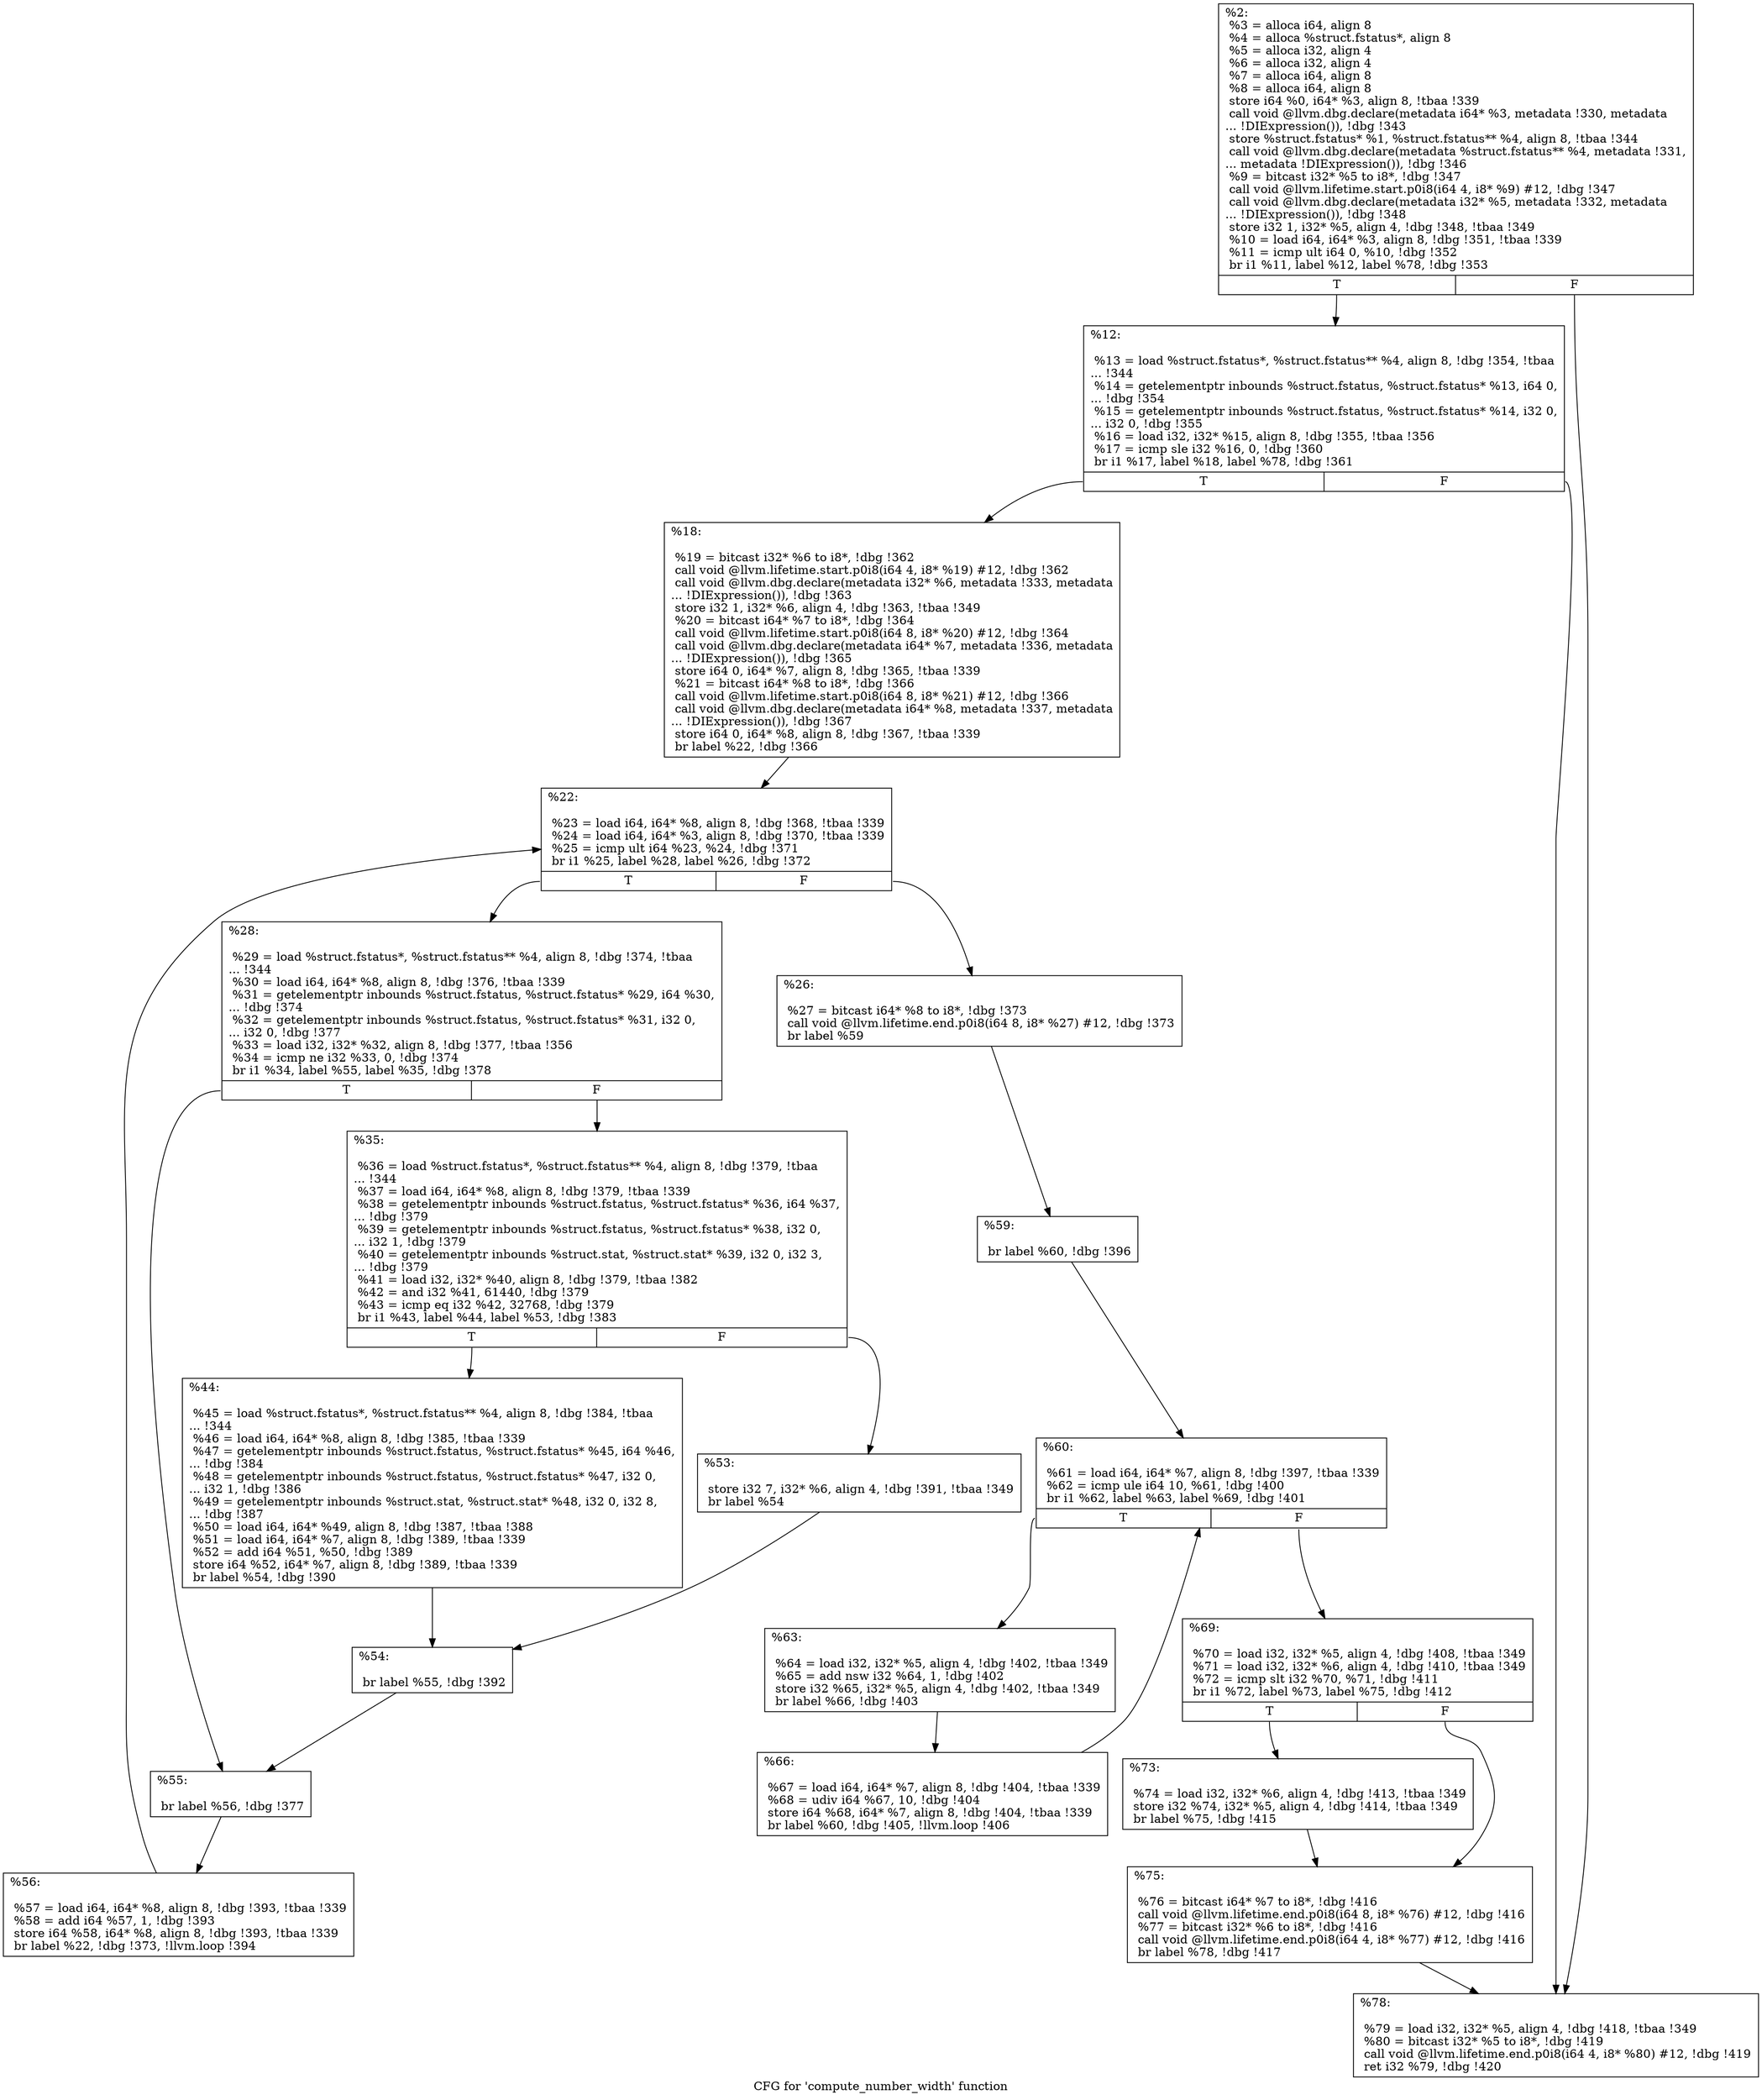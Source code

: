 digraph "CFG for 'compute_number_width' function" {
	label="CFG for 'compute_number_width' function";

	Node0x1b0a760 [shape=record,label="{%2:\l  %3 = alloca i64, align 8\l  %4 = alloca %struct.fstatus*, align 8\l  %5 = alloca i32, align 4\l  %6 = alloca i32, align 4\l  %7 = alloca i64, align 8\l  %8 = alloca i64, align 8\l  store i64 %0, i64* %3, align 8, !tbaa !339\l  call void @llvm.dbg.declare(metadata i64* %3, metadata !330, metadata\l... !DIExpression()), !dbg !343\l  store %struct.fstatus* %1, %struct.fstatus** %4, align 8, !tbaa !344\l  call void @llvm.dbg.declare(metadata %struct.fstatus** %4, metadata !331,\l... metadata !DIExpression()), !dbg !346\l  %9 = bitcast i32* %5 to i8*, !dbg !347\l  call void @llvm.lifetime.start.p0i8(i64 4, i8* %9) #12, !dbg !347\l  call void @llvm.dbg.declare(metadata i32* %5, metadata !332, metadata\l... !DIExpression()), !dbg !348\l  store i32 1, i32* %5, align 4, !dbg !348, !tbaa !349\l  %10 = load i64, i64* %3, align 8, !dbg !351, !tbaa !339\l  %11 = icmp ult i64 0, %10, !dbg !352\l  br i1 %11, label %12, label %78, !dbg !353\l|{<s0>T|<s1>F}}"];
	Node0x1b0a760:s0 -> Node0x1b03eb0;
	Node0x1b0a760:s1 -> Node0x1b04450;
	Node0x1b03eb0 [shape=record,label="{%12:\l\l  %13 = load %struct.fstatus*, %struct.fstatus** %4, align 8, !dbg !354, !tbaa\l... !344\l  %14 = getelementptr inbounds %struct.fstatus, %struct.fstatus* %13, i64 0,\l... !dbg !354\l  %15 = getelementptr inbounds %struct.fstatus, %struct.fstatus* %14, i32 0,\l... i32 0, !dbg !355\l  %16 = load i32, i32* %15, align 8, !dbg !355, !tbaa !356\l  %17 = icmp sle i32 %16, 0, !dbg !360\l  br i1 %17, label %18, label %78, !dbg !361\l|{<s0>T|<s1>F}}"];
	Node0x1b03eb0:s0 -> Node0x1b03f00;
	Node0x1b03eb0:s1 -> Node0x1b04450;
	Node0x1b03f00 [shape=record,label="{%18:\l\l  %19 = bitcast i32* %6 to i8*, !dbg !362\l  call void @llvm.lifetime.start.p0i8(i64 4, i8* %19) #12, !dbg !362\l  call void @llvm.dbg.declare(metadata i32* %6, metadata !333, metadata\l... !DIExpression()), !dbg !363\l  store i32 1, i32* %6, align 4, !dbg !363, !tbaa !349\l  %20 = bitcast i64* %7 to i8*, !dbg !364\l  call void @llvm.lifetime.start.p0i8(i64 8, i8* %20) #12, !dbg !364\l  call void @llvm.dbg.declare(metadata i64* %7, metadata !336, metadata\l... !DIExpression()), !dbg !365\l  store i64 0, i64* %7, align 8, !dbg !365, !tbaa !339\l  %21 = bitcast i64* %8 to i8*, !dbg !366\l  call void @llvm.lifetime.start.p0i8(i64 8, i8* %21) #12, !dbg !366\l  call void @llvm.dbg.declare(metadata i64* %8, metadata !337, metadata\l... !DIExpression()), !dbg !367\l  store i64 0, i64* %8, align 8, !dbg !367, !tbaa !339\l  br label %22, !dbg !366\l}"];
	Node0x1b03f00 -> Node0x1b03f50;
	Node0x1b03f50 [shape=record,label="{%22:\l\l  %23 = load i64, i64* %8, align 8, !dbg !368, !tbaa !339\l  %24 = load i64, i64* %3, align 8, !dbg !370, !tbaa !339\l  %25 = icmp ult i64 %23, %24, !dbg !371\l  br i1 %25, label %28, label %26, !dbg !372\l|{<s0>T|<s1>F}}"];
	Node0x1b03f50:s0 -> Node0x1b03ff0;
	Node0x1b03f50:s1 -> Node0x1b03fa0;
	Node0x1b03fa0 [shape=record,label="{%26:\l\l  %27 = bitcast i64* %8 to i8*, !dbg !373\l  call void @llvm.lifetime.end.p0i8(i64 8, i8* %27) #12, !dbg !373\l  br label %59\l}"];
	Node0x1b03fa0 -> Node0x1b04220;
	Node0x1b03ff0 [shape=record,label="{%28:\l\l  %29 = load %struct.fstatus*, %struct.fstatus** %4, align 8, !dbg !374, !tbaa\l... !344\l  %30 = load i64, i64* %8, align 8, !dbg !376, !tbaa !339\l  %31 = getelementptr inbounds %struct.fstatus, %struct.fstatus* %29, i64 %30,\l... !dbg !374\l  %32 = getelementptr inbounds %struct.fstatus, %struct.fstatus* %31, i32 0,\l... i32 0, !dbg !377\l  %33 = load i32, i32* %32, align 8, !dbg !377, !tbaa !356\l  %34 = icmp ne i32 %33, 0, !dbg !374\l  br i1 %34, label %55, label %35, !dbg !378\l|{<s0>T|<s1>F}}"];
	Node0x1b03ff0:s0 -> Node0x1b04180;
	Node0x1b03ff0:s1 -> Node0x1b04040;
	Node0x1b04040 [shape=record,label="{%35:\l\l  %36 = load %struct.fstatus*, %struct.fstatus** %4, align 8, !dbg !379, !tbaa\l... !344\l  %37 = load i64, i64* %8, align 8, !dbg !379, !tbaa !339\l  %38 = getelementptr inbounds %struct.fstatus, %struct.fstatus* %36, i64 %37,\l... !dbg !379\l  %39 = getelementptr inbounds %struct.fstatus, %struct.fstatus* %38, i32 0,\l... i32 1, !dbg !379\l  %40 = getelementptr inbounds %struct.stat, %struct.stat* %39, i32 0, i32 3,\l... !dbg !379\l  %41 = load i32, i32* %40, align 8, !dbg !379, !tbaa !382\l  %42 = and i32 %41, 61440, !dbg !379\l  %43 = icmp eq i32 %42, 32768, !dbg !379\l  br i1 %43, label %44, label %53, !dbg !383\l|{<s0>T|<s1>F}}"];
	Node0x1b04040:s0 -> Node0x1b04090;
	Node0x1b04040:s1 -> Node0x1b040e0;
	Node0x1b04090 [shape=record,label="{%44:\l\l  %45 = load %struct.fstatus*, %struct.fstatus** %4, align 8, !dbg !384, !tbaa\l... !344\l  %46 = load i64, i64* %8, align 8, !dbg !385, !tbaa !339\l  %47 = getelementptr inbounds %struct.fstatus, %struct.fstatus* %45, i64 %46,\l... !dbg !384\l  %48 = getelementptr inbounds %struct.fstatus, %struct.fstatus* %47, i32 0,\l... i32 1, !dbg !386\l  %49 = getelementptr inbounds %struct.stat, %struct.stat* %48, i32 0, i32 8,\l... !dbg !387\l  %50 = load i64, i64* %49, align 8, !dbg !387, !tbaa !388\l  %51 = load i64, i64* %7, align 8, !dbg !389, !tbaa !339\l  %52 = add i64 %51, %50, !dbg !389\l  store i64 %52, i64* %7, align 8, !dbg !389, !tbaa !339\l  br label %54, !dbg !390\l}"];
	Node0x1b04090 -> Node0x1b04130;
	Node0x1b040e0 [shape=record,label="{%53:\l\l  store i32 7, i32* %6, align 4, !dbg !391, !tbaa !349\l  br label %54\l}"];
	Node0x1b040e0 -> Node0x1b04130;
	Node0x1b04130 [shape=record,label="{%54:\l\l  br label %55, !dbg !392\l}"];
	Node0x1b04130 -> Node0x1b04180;
	Node0x1b04180 [shape=record,label="{%55:\l\l  br label %56, !dbg !377\l}"];
	Node0x1b04180 -> Node0x1b041d0;
	Node0x1b041d0 [shape=record,label="{%56:\l\l  %57 = load i64, i64* %8, align 8, !dbg !393, !tbaa !339\l  %58 = add i64 %57, 1, !dbg !393\l  store i64 %58, i64* %8, align 8, !dbg !393, !tbaa !339\l  br label %22, !dbg !373, !llvm.loop !394\l}"];
	Node0x1b041d0 -> Node0x1b03f50;
	Node0x1b04220 [shape=record,label="{%59:\l\l  br label %60, !dbg !396\l}"];
	Node0x1b04220 -> Node0x1b04270;
	Node0x1b04270 [shape=record,label="{%60:\l\l  %61 = load i64, i64* %7, align 8, !dbg !397, !tbaa !339\l  %62 = icmp ule i64 10, %61, !dbg !400\l  br i1 %62, label %63, label %69, !dbg !401\l|{<s0>T|<s1>F}}"];
	Node0x1b04270:s0 -> Node0x1b042c0;
	Node0x1b04270:s1 -> Node0x1b04360;
	Node0x1b042c0 [shape=record,label="{%63:\l\l  %64 = load i32, i32* %5, align 4, !dbg !402, !tbaa !349\l  %65 = add nsw i32 %64, 1, !dbg !402\l  store i32 %65, i32* %5, align 4, !dbg !402, !tbaa !349\l  br label %66, !dbg !403\l}"];
	Node0x1b042c0 -> Node0x1b04310;
	Node0x1b04310 [shape=record,label="{%66:\l\l  %67 = load i64, i64* %7, align 8, !dbg !404, !tbaa !339\l  %68 = udiv i64 %67, 10, !dbg !404\l  store i64 %68, i64* %7, align 8, !dbg !404, !tbaa !339\l  br label %60, !dbg !405, !llvm.loop !406\l}"];
	Node0x1b04310 -> Node0x1b04270;
	Node0x1b04360 [shape=record,label="{%69:\l\l  %70 = load i32, i32* %5, align 4, !dbg !408, !tbaa !349\l  %71 = load i32, i32* %6, align 4, !dbg !410, !tbaa !349\l  %72 = icmp slt i32 %70, %71, !dbg !411\l  br i1 %72, label %73, label %75, !dbg !412\l|{<s0>T|<s1>F}}"];
	Node0x1b04360:s0 -> Node0x1b043b0;
	Node0x1b04360:s1 -> Node0x1b04400;
	Node0x1b043b0 [shape=record,label="{%73:\l\l  %74 = load i32, i32* %6, align 4, !dbg !413, !tbaa !349\l  store i32 %74, i32* %5, align 4, !dbg !414, !tbaa !349\l  br label %75, !dbg !415\l}"];
	Node0x1b043b0 -> Node0x1b04400;
	Node0x1b04400 [shape=record,label="{%75:\l\l  %76 = bitcast i64* %7 to i8*, !dbg !416\l  call void @llvm.lifetime.end.p0i8(i64 8, i8* %76) #12, !dbg !416\l  %77 = bitcast i32* %6 to i8*, !dbg !416\l  call void @llvm.lifetime.end.p0i8(i64 4, i8* %77) #12, !dbg !416\l  br label %78, !dbg !417\l}"];
	Node0x1b04400 -> Node0x1b04450;
	Node0x1b04450 [shape=record,label="{%78:\l\l  %79 = load i32, i32* %5, align 4, !dbg !418, !tbaa !349\l  %80 = bitcast i32* %5 to i8*, !dbg !419\l  call void @llvm.lifetime.end.p0i8(i64 4, i8* %80) #12, !dbg !419\l  ret i32 %79, !dbg !420\l}"];
}

